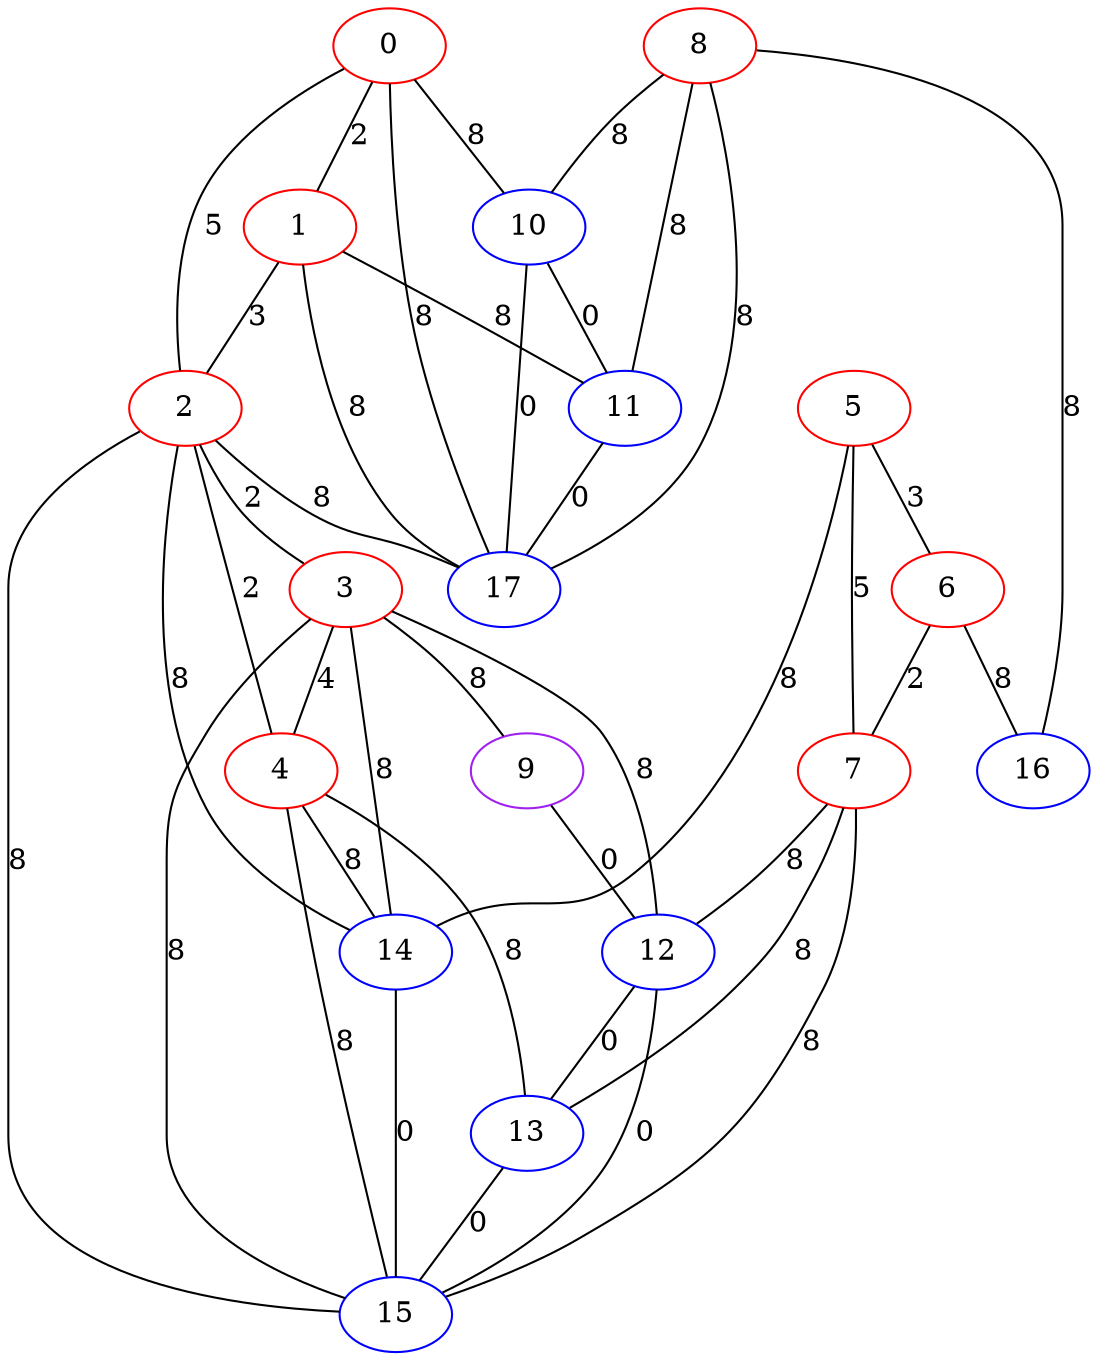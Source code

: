 graph "" {
0 [color=red, weight=1];
1 [color=red, weight=1];
2 [color=red, weight=1];
3 [color=red, weight=1];
4 [color=red, weight=1];
5 [color=red, weight=1];
6 [color=red, weight=1];
7 [color=red, weight=1];
8 [color=red, weight=1];
9 [color=purple, weight=4];
10 [color=blue, weight=3];
11 [color=blue, weight=3];
12 [color=blue, weight=3];
13 [color=blue, weight=3];
14 [color=blue, weight=3];
15 [color=blue, weight=3];
16 [color=blue, weight=3];
17 [color=blue, weight=3];
0 -- 1  [key=0, label=2];
0 -- 2  [key=0, label=5];
0 -- 10  [key=0, label=8];
0 -- 17  [key=0, label=8];
1 -- 17  [key=0, label=8];
1 -- 2  [key=0, label=3];
1 -- 11  [key=0, label=8];
2 -- 3  [key=0, label=2];
2 -- 4  [key=0, label=2];
2 -- 14  [key=0, label=8];
2 -- 15  [key=0, label=8];
2 -- 17  [key=0, label=8];
3 -- 4  [key=0, label=4];
3 -- 9  [key=0, label=8];
3 -- 12  [key=0, label=8];
3 -- 14  [key=0, label=8];
3 -- 15  [key=0, label=8];
4 -- 13  [key=0, label=8];
4 -- 14  [key=0, label=8];
4 -- 15  [key=0, label=8];
5 -- 14  [key=0, label=8];
5 -- 6  [key=0, label=3];
5 -- 7  [key=0, label=5];
6 -- 16  [key=0, label=8];
6 -- 7  [key=0, label=2];
7 -- 15  [key=0, label=8];
7 -- 12  [key=0, label=8];
7 -- 13  [key=0, label=8];
8 -- 16  [key=0, label=8];
8 -- 17  [key=0, label=8];
8 -- 10  [key=0, label=8];
8 -- 11  [key=0, label=8];
9 -- 12  [key=0, label=0];
10 -- 17  [key=0, label=0];
10 -- 11  [key=0, label=0];
11 -- 17  [key=0, label=0];
12 -- 13  [key=0, label=0];
12 -- 15  [key=0, label=0];
13 -- 15  [key=0, label=0];
14 -- 15  [key=0, label=0];
}
